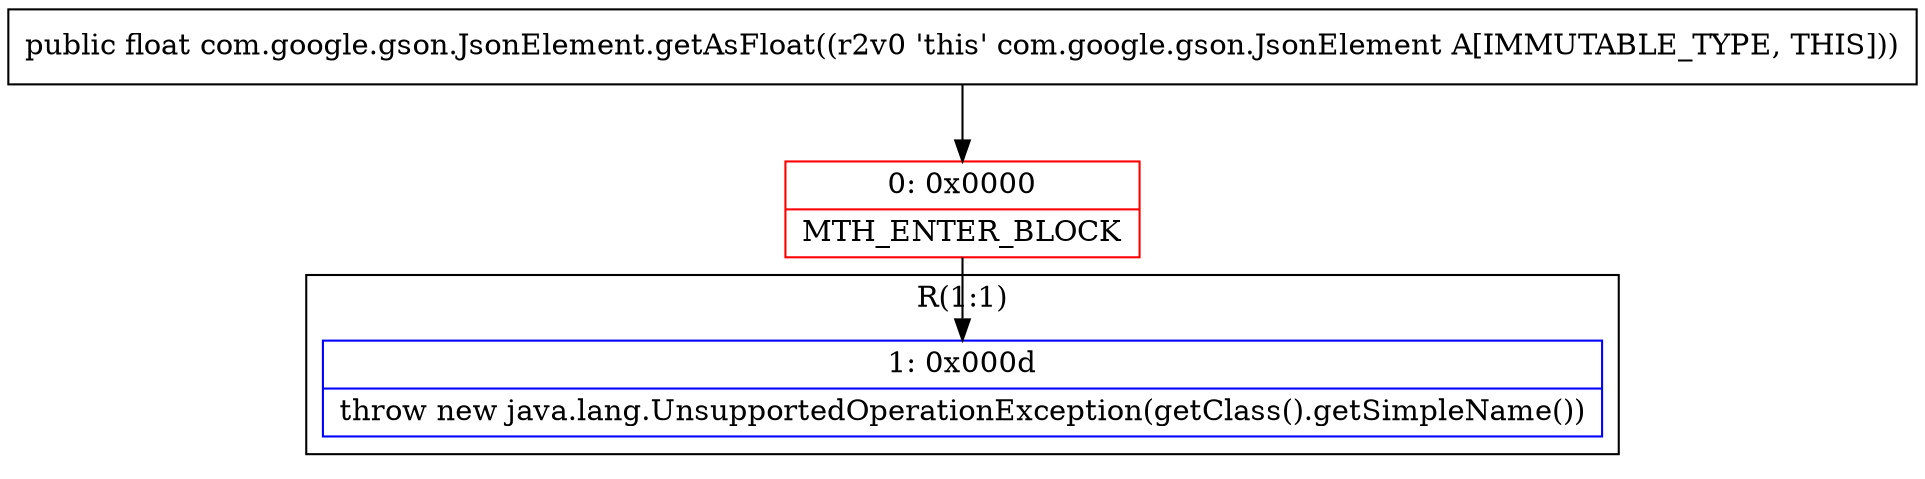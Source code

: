 digraph "CFG forcom.google.gson.JsonElement.getAsFloat()F" {
subgraph cluster_Region_1994687235 {
label = "R(1:1)";
node [shape=record,color=blue];
Node_1 [shape=record,label="{1\:\ 0x000d|throw new java.lang.UnsupportedOperationException(getClass().getSimpleName())\l}"];
}
Node_0 [shape=record,color=red,label="{0\:\ 0x0000|MTH_ENTER_BLOCK\l}"];
MethodNode[shape=record,label="{public float com.google.gson.JsonElement.getAsFloat((r2v0 'this' com.google.gson.JsonElement A[IMMUTABLE_TYPE, THIS])) }"];
MethodNode -> Node_0;
Node_0 -> Node_1;
}

